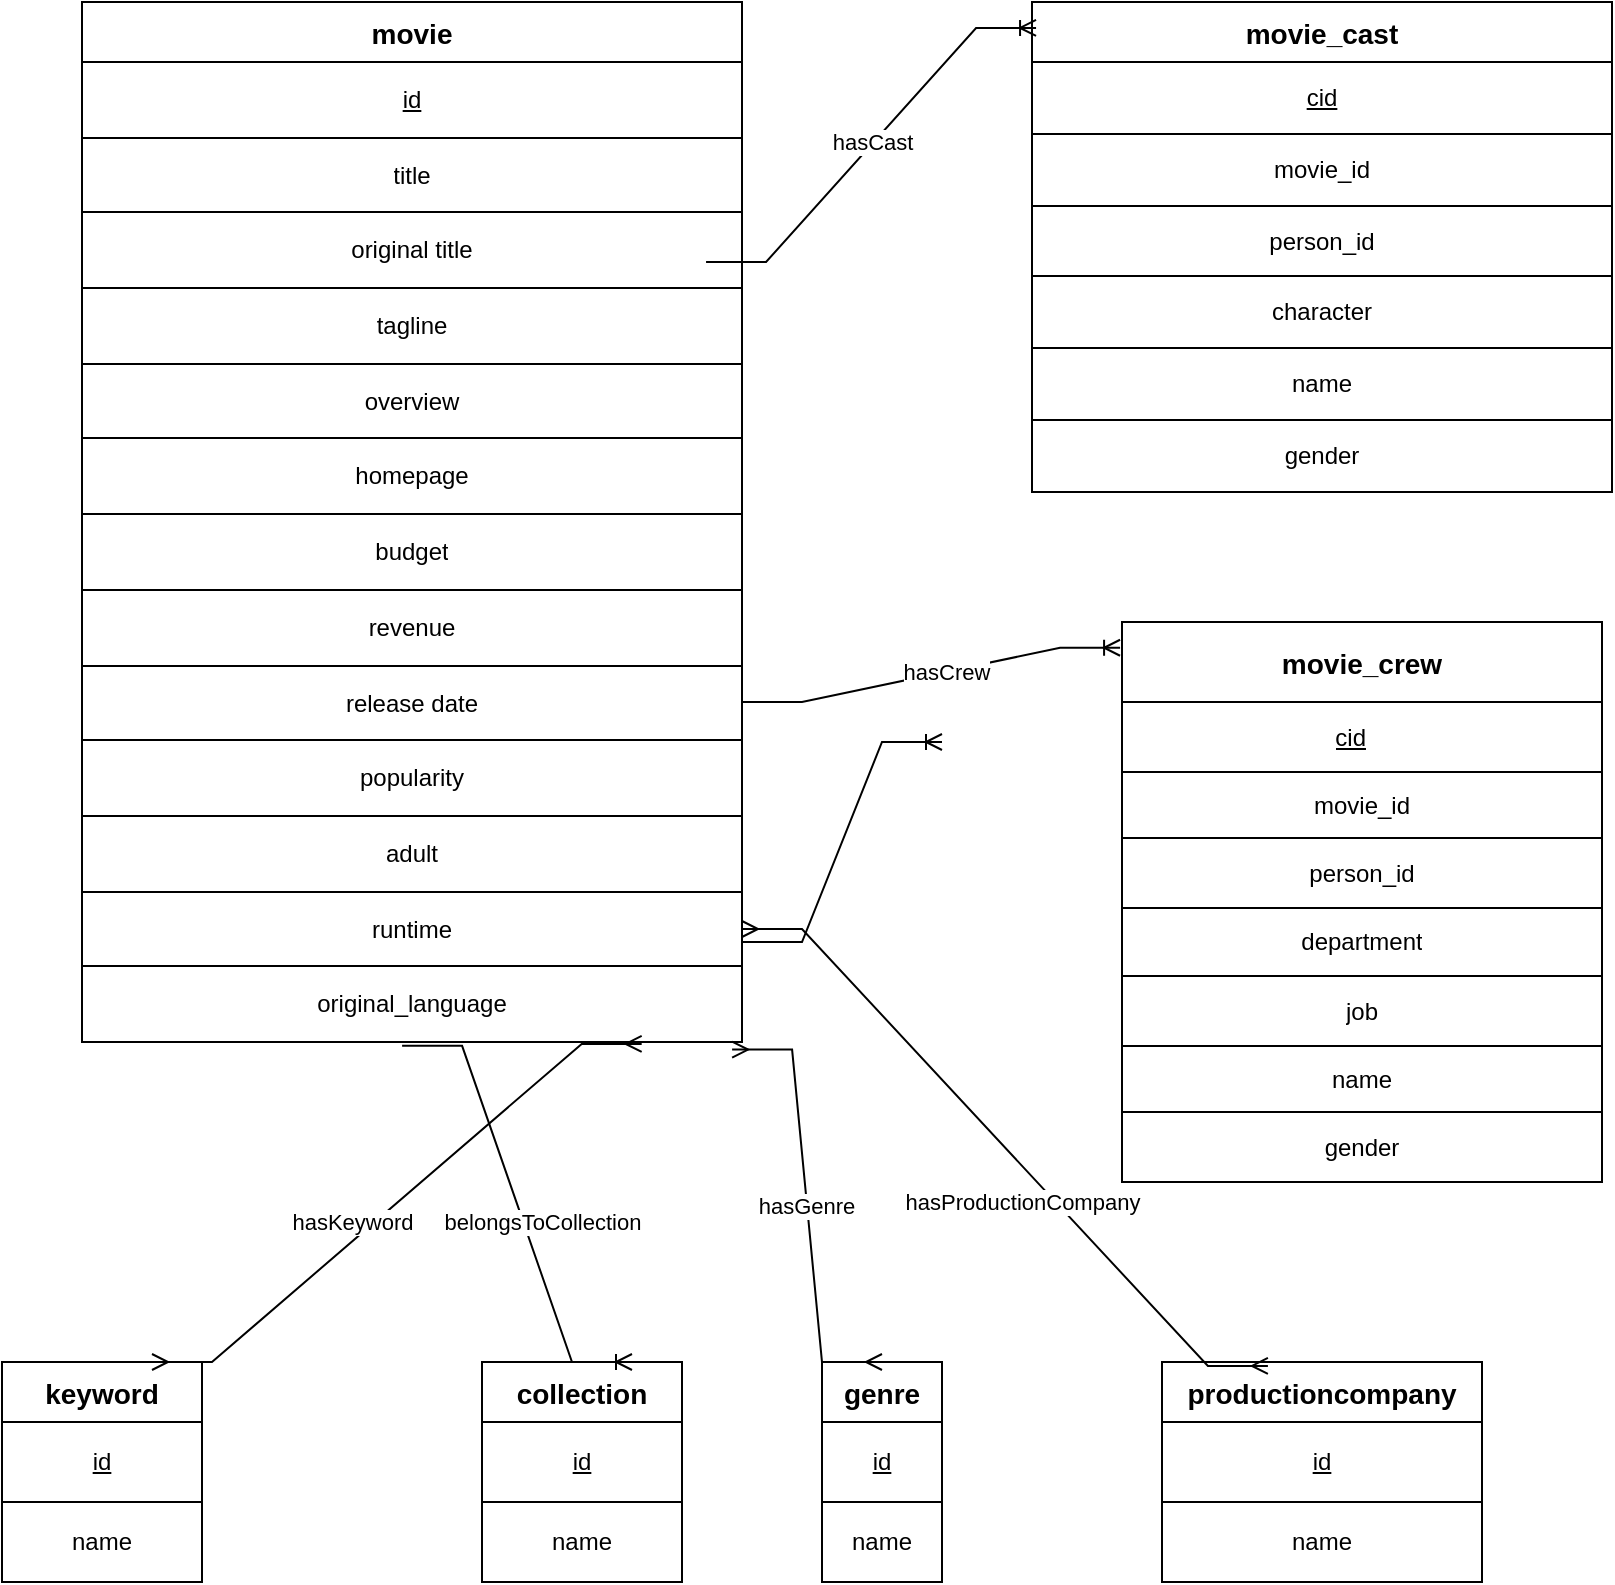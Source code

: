 <mxfile version="24.2.7" type="device">
  <diagram id="R2lEEEUBdFMjLlhIrx00" name="Page-1">
    <mxGraphModel dx="1434" dy="796" grid="1" gridSize="10" guides="1" tooltips="1" connect="1" arrows="1" fold="1" page="1" pageScale="1" pageWidth="850" pageHeight="1100" math="0" shadow="0" extFonts="Permanent Marker^https://fonts.googleapis.com/css?family=Permanent+Marker">
      <root>
        <mxCell id="0" />
        <mxCell id="1" parent="0" />
        <mxCell id="x9qlODBB4SoJiExAGuNC-1" value="movie" style="shape=table;startSize=30;container=1;collapsible=0;childLayout=tableLayout;spacing=0;strokeWidth=1;fontSize=14;top=1;fontStyle=1" vertex="1" parent="1">
          <mxGeometry x="60" y="90" width="330" height="520" as="geometry" />
        </mxCell>
        <mxCell id="x9qlODBB4SoJiExAGuNC-5" value="" style="shape=tableRow;horizontal=0;startSize=0;swimlaneHead=0;swimlaneBody=0;strokeColor=inherit;top=0;left=0;bottom=0;right=0;collapsible=0;dropTarget=0;fillColor=none;points=[[0,0.5],[1,0.5]];portConstraint=eastwest;" vertex="1" parent="x9qlODBB4SoJiExAGuNC-1">
          <mxGeometry y="30" width="330" height="38" as="geometry" />
        </mxCell>
        <mxCell id="x9qlODBB4SoJiExAGuNC-6" value="" style="shape=partialRectangle;html=1;whiteSpace=wrap;connectable=0;strokeColor=inherit;overflow=hidden;fillColor=none;top=0;left=0;bottom=0;right=0;pointerEvents=1;" vertex="1" parent="x9qlODBB4SoJiExAGuNC-5">
          <mxGeometry height="38" as="geometry">
            <mxRectangle height="38" as="alternateBounds" />
          </mxGeometry>
        </mxCell>
        <mxCell id="x9qlODBB4SoJiExAGuNC-7" value="&lt;u&gt;id&lt;/u&gt;" style="shape=partialRectangle;html=1;whiteSpace=wrap;connectable=0;strokeColor=inherit;overflow=hidden;fillColor=none;top=0;left=0;bottom=0;right=0;pointerEvents=1;textShadow=0;" vertex="1" parent="x9qlODBB4SoJiExAGuNC-5">
          <mxGeometry width="330" height="38" as="geometry">
            <mxRectangle width="330" height="38" as="alternateBounds" />
          </mxGeometry>
        </mxCell>
        <mxCell id="x9qlODBB4SoJiExAGuNC-8" value="" style="shape=tableRow;horizontal=0;startSize=0;swimlaneHead=0;swimlaneBody=0;strokeColor=inherit;top=0;left=0;bottom=0;right=0;collapsible=0;dropTarget=0;fillColor=none;points=[[0,0.5],[1,0.5]];portConstraint=eastwest;" vertex="1" parent="x9qlODBB4SoJiExAGuNC-1">
          <mxGeometry y="68" width="330" height="37" as="geometry" />
        </mxCell>
        <mxCell id="x9qlODBB4SoJiExAGuNC-9" value="" style="shape=partialRectangle;html=1;whiteSpace=wrap;connectable=0;strokeColor=inherit;overflow=hidden;fillColor=none;top=0;left=0;bottom=0;right=0;pointerEvents=1;" vertex="1" parent="x9qlODBB4SoJiExAGuNC-8">
          <mxGeometry height="37" as="geometry">
            <mxRectangle height="37" as="alternateBounds" />
          </mxGeometry>
        </mxCell>
        <mxCell id="x9qlODBB4SoJiExAGuNC-10" value="title" style="shape=partialRectangle;html=1;whiteSpace=wrap;connectable=0;strokeColor=inherit;overflow=hidden;fillColor=none;top=0;left=0;bottom=0;right=0;pointerEvents=1;" vertex="1" parent="x9qlODBB4SoJiExAGuNC-8">
          <mxGeometry width="330" height="37" as="geometry">
            <mxRectangle width="330" height="37" as="alternateBounds" />
          </mxGeometry>
        </mxCell>
        <mxCell id="x9qlODBB4SoJiExAGuNC-11" value="" style="shape=tableRow;horizontal=0;startSize=0;swimlaneHead=0;swimlaneBody=0;strokeColor=inherit;top=0;left=0;bottom=0;right=0;collapsible=0;dropTarget=0;fillColor=none;points=[[0,0.5],[1,0.5]];portConstraint=eastwest;" vertex="1" parent="x9qlODBB4SoJiExAGuNC-1">
          <mxGeometry y="105" width="330" height="38" as="geometry" />
        </mxCell>
        <mxCell id="x9qlODBB4SoJiExAGuNC-12" value="" style="shape=partialRectangle;html=1;whiteSpace=wrap;connectable=0;strokeColor=inherit;overflow=hidden;fillColor=none;top=0;left=0;bottom=0;right=0;pointerEvents=1;" vertex="1" parent="x9qlODBB4SoJiExAGuNC-11">
          <mxGeometry height="38" as="geometry">
            <mxRectangle height="38" as="alternateBounds" />
          </mxGeometry>
        </mxCell>
        <mxCell id="x9qlODBB4SoJiExAGuNC-13" value="original title" style="shape=partialRectangle;html=1;whiteSpace=wrap;connectable=0;strokeColor=inherit;overflow=hidden;fillColor=none;top=0;left=0;bottom=0;right=0;pointerEvents=1;" vertex="1" parent="x9qlODBB4SoJiExAGuNC-11">
          <mxGeometry width="330" height="38" as="geometry">
            <mxRectangle width="330" height="38" as="alternateBounds" />
          </mxGeometry>
        </mxCell>
        <mxCell id="x9qlODBB4SoJiExAGuNC-14" value="" style="shape=tableRow;horizontal=0;startSize=0;swimlaneHead=0;swimlaneBody=0;strokeColor=inherit;top=0;left=0;bottom=0;right=0;collapsible=0;dropTarget=0;fillColor=none;points=[[0,0.5],[1,0.5]];portConstraint=eastwest;" vertex="1" parent="x9qlODBB4SoJiExAGuNC-1">
          <mxGeometry y="143" width="330" height="38" as="geometry" />
        </mxCell>
        <mxCell id="x9qlODBB4SoJiExAGuNC-15" value="" style="shape=partialRectangle;html=1;whiteSpace=wrap;connectable=0;strokeColor=inherit;overflow=hidden;fillColor=none;top=0;left=0;bottom=0;right=0;pointerEvents=1;" vertex="1" parent="x9qlODBB4SoJiExAGuNC-14">
          <mxGeometry height="38" as="geometry">
            <mxRectangle height="38" as="alternateBounds" />
          </mxGeometry>
        </mxCell>
        <mxCell id="x9qlODBB4SoJiExAGuNC-16" value="tagline" style="shape=partialRectangle;html=1;whiteSpace=wrap;connectable=0;strokeColor=inherit;overflow=hidden;fillColor=none;top=0;left=0;bottom=0;right=0;pointerEvents=1;" vertex="1" parent="x9qlODBB4SoJiExAGuNC-14">
          <mxGeometry width="330" height="38" as="geometry">
            <mxRectangle width="330" height="38" as="alternateBounds" />
          </mxGeometry>
        </mxCell>
        <mxCell id="x9qlODBB4SoJiExAGuNC-17" value="" style="shape=tableRow;horizontal=0;startSize=0;swimlaneHead=0;swimlaneBody=0;strokeColor=inherit;top=0;left=0;bottom=0;right=0;collapsible=0;dropTarget=0;fillColor=none;points=[[0,0.5],[1,0.5]];portConstraint=eastwest;" vertex="1" parent="x9qlODBB4SoJiExAGuNC-1">
          <mxGeometry y="181" width="330" height="37" as="geometry" />
        </mxCell>
        <mxCell id="x9qlODBB4SoJiExAGuNC-18" value="" style="shape=partialRectangle;html=1;whiteSpace=wrap;connectable=0;strokeColor=inherit;overflow=hidden;fillColor=none;top=0;left=0;bottom=0;right=0;pointerEvents=1;" vertex="1" parent="x9qlODBB4SoJiExAGuNC-17">
          <mxGeometry height="37" as="geometry">
            <mxRectangle height="37" as="alternateBounds" />
          </mxGeometry>
        </mxCell>
        <mxCell id="x9qlODBB4SoJiExAGuNC-19" value="overview" style="shape=partialRectangle;html=1;whiteSpace=wrap;connectable=0;strokeColor=inherit;overflow=hidden;fillColor=none;top=0;left=0;bottom=0;right=0;pointerEvents=1;" vertex="1" parent="x9qlODBB4SoJiExAGuNC-17">
          <mxGeometry width="330" height="37" as="geometry">
            <mxRectangle width="330" height="37" as="alternateBounds" />
          </mxGeometry>
        </mxCell>
        <mxCell id="x9qlODBB4SoJiExAGuNC-20" value="" style="shape=tableRow;horizontal=0;startSize=0;swimlaneHead=0;swimlaneBody=0;strokeColor=inherit;top=0;left=0;bottom=0;right=0;collapsible=0;dropTarget=0;fillColor=none;points=[[0,0.5],[1,0.5]];portConstraint=eastwest;" vertex="1" parent="x9qlODBB4SoJiExAGuNC-1">
          <mxGeometry y="218" width="330" height="38" as="geometry" />
        </mxCell>
        <mxCell id="x9qlODBB4SoJiExAGuNC-21" value="" style="shape=partialRectangle;html=1;whiteSpace=wrap;connectable=0;strokeColor=inherit;overflow=hidden;fillColor=none;top=0;left=0;bottom=0;right=0;pointerEvents=1;" vertex="1" parent="x9qlODBB4SoJiExAGuNC-20">
          <mxGeometry height="38" as="geometry">
            <mxRectangle height="38" as="alternateBounds" />
          </mxGeometry>
        </mxCell>
        <mxCell id="x9qlODBB4SoJiExAGuNC-22" value="homepage" style="shape=partialRectangle;html=1;whiteSpace=wrap;connectable=0;strokeColor=inherit;overflow=hidden;fillColor=none;top=0;left=0;bottom=0;right=0;pointerEvents=1;" vertex="1" parent="x9qlODBB4SoJiExAGuNC-20">
          <mxGeometry width="330" height="38" as="geometry">
            <mxRectangle width="330" height="38" as="alternateBounds" />
          </mxGeometry>
        </mxCell>
        <mxCell id="x9qlODBB4SoJiExAGuNC-23" value="" style="shape=tableRow;horizontal=0;startSize=0;swimlaneHead=0;swimlaneBody=0;strokeColor=inherit;top=0;left=0;bottom=0;right=0;collapsible=0;dropTarget=0;fillColor=none;points=[[0,0.5],[1,0.5]];portConstraint=eastwest;" vertex="1" parent="x9qlODBB4SoJiExAGuNC-1">
          <mxGeometry y="256" width="330" height="38" as="geometry" />
        </mxCell>
        <mxCell id="x9qlODBB4SoJiExAGuNC-24" value="" style="shape=partialRectangle;html=1;whiteSpace=wrap;connectable=0;strokeColor=inherit;overflow=hidden;fillColor=none;top=0;left=0;bottom=0;right=0;pointerEvents=1;" vertex="1" parent="x9qlODBB4SoJiExAGuNC-23">
          <mxGeometry height="38" as="geometry">
            <mxRectangle height="38" as="alternateBounds" />
          </mxGeometry>
        </mxCell>
        <mxCell id="x9qlODBB4SoJiExAGuNC-25" value="budget" style="shape=partialRectangle;html=1;whiteSpace=wrap;connectable=0;strokeColor=inherit;overflow=hidden;fillColor=none;top=0;left=0;bottom=0;right=0;pointerEvents=1;" vertex="1" parent="x9qlODBB4SoJiExAGuNC-23">
          <mxGeometry width="330" height="38" as="geometry">
            <mxRectangle width="330" height="38" as="alternateBounds" />
          </mxGeometry>
        </mxCell>
        <mxCell id="x9qlODBB4SoJiExAGuNC-26" value="" style="shape=tableRow;horizontal=0;startSize=0;swimlaneHead=0;swimlaneBody=0;strokeColor=inherit;top=0;left=0;bottom=0;right=0;collapsible=0;dropTarget=0;fillColor=none;points=[[0,0.5],[1,0.5]];portConstraint=eastwest;" vertex="1" parent="x9qlODBB4SoJiExAGuNC-1">
          <mxGeometry y="294" width="330" height="38" as="geometry" />
        </mxCell>
        <mxCell id="x9qlODBB4SoJiExAGuNC-27" value="" style="shape=partialRectangle;html=1;whiteSpace=wrap;connectable=0;strokeColor=inherit;overflow=hidden;fillColor=none;top=0;left=0;bottom=0;right=0;pointerEvents=1;" vertex="1" parent="x9qlODBB4SoJiExAGuNC-26">
          <mxGeometry height="38" as="geometry">
            <mxRectangle height="38" as="alternateBounds" />
          </mxGeometry>
        </mxCell>
        <mxCell id="x9qlODBB4SoJiExAGuNC-28" value="revenue" style="shape=partialRectangle;html=1;whiteSpace=wrap;connectable=0;strokeColor=inherit;overflow=hidden;fillColor=none;top=0;left=0;bottom=0;right=0;pointerEvents=1;" vertex="1" parent="x9qlODBB4SoJiExAGuNC-26">
          <mxGeometry width="330" height="38" as="geometry">
            <mxRectangle width="330" height="38" as="alternateBounds" />
          </mxGeometry>
        </mxCell>
        <mxCell id="x9qlODBB4SoJiExAGuNC-29" value="" style="shape=tableRow;horizontal=0;startSize=0;swimlaneHead=0;swimlaneBody=0;strokeColor=inherit;top=0;left=0;bottom=0;right=0;collapsible=0;dropTarget=0;fillColor=none;points=[[0,0.5],[1,0.5]];portConstraint=eastwest;" vertex="1" parent="x9qlODBB4SoJiExAGuNC-1">
          <mxGeometry y="332" width="330" height="37" as="geometry" />
        </mxCell>
        <mxCell id="x9qlODBB4SoJiExAGuNC-30" value="" style="shape=partialRectangle;html=1;whiteSpace=wrap;connectable=0;strokeColor=inherit;overflow=hidden;fillColor=none;top=0;left=0;bottom=0;right=0;pointerEvents=1;" vertex="1" parent="x9qlODBB4SoJiExAGuNC-29">
          <mxGeometry height="37" as="geometry">
            <mxRectangle height="37" as="alternateBounds" />
          </mxGeometry>
        </mxCell>
        <mxCell id="x9qlODBB4SoJiExAGuNC-31" value="release date" style="shape=partialRectangle;html=1;whiteSpace=wrap;connectable=0;strokeColor=inherit;overflow=hidden;fillColor=none;top=0;left=0;bottom=0;right=0;pointerEvents=1;" vertex="1" parent="x9qlODBB4SoJiExAGuNC-29">
          <mxGeometry width="330" height="37" as="geometry">
            <mxRectangle width="330" height="37" as="alternateBounds" />
          </mxGeometry>
        </mxCell>
        <mxCell id="x9qlODBB4SoJiExAGuNC-32" value="" style="shape=tableRow;horizontal=0;startSize=0;swimlaneHead=0;swimlaneBody=0;strokeColor=inherit;top=0;left=0;bottom=0;right=0;collapsible=0;dropTarget=0;fillColor=none;points=[[0,0.5],[1,0.5]];portConstraint=eastwest;" vertex="1" parent="x9qlODBB4SoJiExAGuNC-1">
          <mxGeometry y="369" width="330" height="38" as="geometry" />
        </mxCell>
        <mxCell id="x9qlODBB4SoJiExAGuNC-33" value="" style="shape=partialRectangle;html=1;whiteSpace=wrap;connectable=0;strokeColor=inherit;overflow=hidden;fillColor=none;top=0;left=0;bottom=0;right=0;pointerEvents=1;" vertex="1" parent="x9qlODBB4SoJiExAGuNC-32">
          <mxGeometry height="38" as="geometry">
            <mxRectangle height="38" as="alternateBounds" />
          </mxGeometry>
        </mxCell>
        <mxCell id="x9qlODBB4SoJiExAGuNC-34" value="popularity" style="shape=partialRectangle;html=1;whiteSpace=wrap;connectable=0;strokeColor=inherit;overflow=hidden;fillColor=none;top=0;left=0;bottom=0;right=0;pointerEvents=1;" vertex="1" parent="x9qlODBB4SoJiExAGuNC-32">
          <mxGeometry width="330" height="38" as="geometry">
            <mxRectangle width="330" height="38" as="alternateBounds" />
          </mxGeometry>
        </mxCell>
        <mxCell id="x9qlODBB4SoJiExAGuNC-35" value="" style="shape=tableRow;horizontal=0;startSize=0;swimlaneHead=0;swimlaneBody=0;strokeColor=inherit;top=0;left=0;bottom=0;right=0;collapsible=0;dropTarget=0;fillColor=none;points=[[0,0.5],[1,0.5]];portConstraint=eastwest;" vertex="1" parent="x9qlODBB4SoJiExAGuNC-1">
          <mxGeometry y="407" width="330" height="38" as="geometry" />
        </mxCell>
        <mxCell id="x9qlODBB4SoJiExAGuNC-36" value="" style="shape=partialRectangle;html=1;whiteSpace=wrap;connectable=0;strokeColor=inherit;overflow=hidden;fillColor=none;top=0;left=0;bottom=0;right=0;pointerEvents=1;" vertex="1" parent="x9qlODBB4SoJiExAGuNC-35">
          <mxGeometry height="38" as="geometry">
            <mxRectangle height="38" as="alternateBounds" />
          </mxGeometry>
        </mxCell>
        <mxCell id="x9qlODBB4SoJiExAGuNC-37" value="adult" style="shape=partialRectangle;html=1;whiteSpace=wrap;connectable=0;strokeColor=inherit;overflow=hidden;fillColor=none;top=0;left=0;bottom=0;right=0;pointerEvents=1;" vertex="1" parent="x9qlODBB4SoJiExAGuNC-35">
          <mxGeometry width="330" height="38" as="geometry">
            <mxRectangle width="330" height="38" as="alternateBounds" />
          </mxGeometry>
        </mxCell>
        <mxCell id="x9qlODBB4SoJiExAGuNC-38" value="" style="shape=tableRow;horizontal=0;startSize=0;swimlaneHead=0;swimlaneBody=0;strokeColor=inherit;top=0;left=0;bottom=0;right=0;collapsible=0;dropTarget=0;fillColor=none;points=[[0,0.5],[1,0.5]];portConstraint=eastwest;" vertex="1" parent="x9qlODBB4SoJiExAGuNC-1">
          <mxGeometry y="445" width="330" height="37" as="geometry" />
        </mxCell>
        <mxCell id="x9qlODBB4SoJiExAGuNC-39" value="" style="shape=partialRectangle;html=1;whiteSpace=wrap;connectable=0;strokeColor=inherit;overflow=hidden;fillColor=none;top=0;left=0;bottom=0;right=0;pointerEvents=1;" vertex="1" parent="x9qlODBB4SoJiExAGuNC-38">
          <mxGeometry height="37" as="geometry">
            <mxRectangle height="37" as="alternateBounds" />
          </mxGeometry>
        </mxCell>
        <mxCell id="x9qlODBB4SoJiExAGuNC-40" value="runtime" style="shape=partialRectangle;html=1;whiteSpace=wrap;connectable=0;strokeColor=inherit;overflow=hidden;fillColor=none;top=0;left=0;bottom=0;right=0;pointerEvents=1;" vertex="1" parent="x9qlODBB4SoJiExAGuNC-38">
          <mxGeometry width="330" height="37" as="geometry">
            <mxRectangle width="330" height="37" as="alternateBounds" />
          </mxGeometry>
        </mxCell>
        <mxCell id="x9qlODBB4SoJiExAGuNC-41" value="" style="shape=tableRow;horizontal=0;startSize=0;swimlaneHead=0;swimlaneBody=0;strokeColor=inherit;top=0;left=0;bottom=0;right=0;collapsible=0;dropTarget=0;fillColor=none;points=[[0,0.5],[1,0.5]];portConstraint=eastwest;" vertex="1" parent="x9qlODBB4SoJiExAGuNC-1">
          <mxGeometry y="482" width="330" height="38" as="geometry" />
        </mxCell>
        <mxCell id="x9qlODBB4SoJiExAGuNC-42" value="" style="shape=partialRectangle;html=1;whiteSpace=wrap;connectable=0;strokeColor=inherit;overflow=hidden;fillColor=none;top=0;left=0;bottom=0;right=0;pointerEvents=1;" vertex="1" parent="x9qlODBB4SoJiExAGuNC-41">
          <mxGeometry height="38" as="geometry">
            <mxRectangle height="38" as="alternateBounds" />
          </mxGeometry>
        </mxCell>
        <mxCell id="x9qlODBB4SoJiExAGuNC-43" value="original_language" style="shape=partialRectangle;html=1;whiteSpace=wrap;connectable=0;strokeColor=inherit;overflow=hidden;fillColor=none;top=0;left=0;bottom=0;right=0;pointerEvents=1;" vertex="1" parent="x9qlODBB4SoJiExAGuNC-41">
          <mxGeometry width="330" height="38" as="geometry">
            <mxRectangle width="330" height="38" as="alternateBounds" />
          </mxGeometry>
        </mxCell>
        <mxCell id="x9qlODBB4SoJiExAGuNC-44" value="movie_cast" style="shape=table;startSize=30;container=1;collapsible=0;childLayout=tableLayout;fontStyle=1;fontSize=14;" vertex="1" parent="1">
          <mxGeometry x="535" y="90" width="290" height="245" as="geometry" />
        </mxCell>
        <mxCell id="x9qlODBB4SoJiExAGuNC-48" value="" style="shape=tableRow;horizontal=0;startSize=0;swimlaneHead=0;swimlaneBody=0;strokeColor=inherit;top=0;left=0;bottom=0;right=0;collapsible=0;dropTarget=0;fillColor=none;points=[[0,0.5],[1,0.5]];portConstraint=eastwest;" vertex="1" parent="x9qlODBB4SoJiExAGuNC-44">
          <mxGeometry y="30" width="290" height="36" as="geometry" />
        </mxCell>
        <mxCell id="x9qlODBB4SoJiExAGuNC-49" value="" style="shape=partialRectangle;html=1;whiteSpace=wrap;connectable=0;strokeColor=inherit;overflow=hidden;fillColor=none;top=0;left=0;bottom=0;right=0;pointerEvents=1;" vertex="1" parent="x9qlODBB4SoJiExAGuNC-48">
          <mxGeometry height="36" as="geometry">
            <mxRectangle height="36" as="alternateBounds" />
          </mxGeometry>
        </mxCell>
        <mxCell id="x9qlODBB4SoJiExAGuNC-50" value="&lt;u&gt;cid&lt;/u&gt;" style="shape=partialRectangle;html=1;whiteSpace=wrap;connectable=0;strokeColor=inherit;overflow=hidden;fillColor=none;top=0;left=0;bottom=0;right=0;pointerEvents=1;" vertex="1" parent="x9qlODBB4SoJiExAGuNC-48">
          <mxGeometry width="290" height="36" as="geometry">
            <mxRectangle width="290" height="36" as="alternateBounds" />
          </mxGeometry>
        </mxCell>
        <mxCell id="x9qlODBB4SoJiExAGuNC-51" value="" style="shape=tableRow;horizontal=0;startSize=0;swimlaneHead=0;swimlaneBody=0;strokeColor=inherit;top=0;left=0;bottom=0;right=0;collapsible=0;dropTarget=0;fillColor=none;points=[[0,0.5],[1,0.5]];portConstraint=eastwest;" vertex="1" parent="x9qlODBB4SoJiExAGuNC-44">
          <mxGeometry y="66" width="290" height="36" as="geometry" />
        </mxCell>
        <mxCell id="x9qlODBB4SoJiExAGuNC-52" value="" style="shape=partialRectangle;html=1;whiteSpace=wrap;connectable=0;strokeColor=inherit;overflow=hidden;fillColor=none;top=0;left=0;bottom=0;right=0;pointerEvents=1;" vertex="1" parent="x9qlODBB4SoJiExAGuNC-51">
          <mxGeometry height="36" as="geometry">
            <mxRectangle height="36" as="alternateBounds" />
          </mxGeometry>
        </mxCell>
        <mxCell id="x9qlODBB4SoJiExAGuNC-53" value="movie_id" style="shape=partialRectangle;html=1;whiteSpace=wrap;connectable=0;strokeColor=inherit;overflow=hidden;fillColor=none;top=0;left=0;bottom=0;right=0;pointerEvents=1;" vertex="1" parent="x9qlODBB4SoJiExAGuNC-51">
          <mxGeometry width="290" height="36" as="geometry">
            <mxRectangle width="290" height="36" as="alternateBounds" />
          </mxGeometry>
        </mxCell>
        <mxCell id="x9qlODBB4SoJiExAGuNC-54" value="" style="shape=tableRow;horizontal=0;startSize=0;swimlaneHead=0;swimlaneBody=0;strokeColor=inherit;top=0;left=0;bottom=0;right=0;collapsible=0;dropTarget=0;fillColor=none;points=[[0,0.5],[1,0.5]];portConstraint=eastwest;" vertex="1" parent="x9qlODBB4SoJiExAGuNC-44">
          <mxGeometry y="102" width="290" height="35" as="geometry" />
        </mxCell>
        <mxCell id="x9qlODBB4SoJiExAGuNC-55" value="" style="shape=partialRectangle;html=1;whiteSpace=wrap;connectable=0;strokeColor=inherit;overflow=hidden;fillColor=none;top=0;left=0;bottom=0;right=0;pointerEvents=1;" vertex="1" parent="x9qlODBB4SoJiExAGuNC-54">
          <mxGeometry height="35" as="geometry">
            <mxRectangle height="35" as="alternateBounds" />
          </mxGeometry>
        </mxCell>
        <mxCell id="x9qlODBB4SoJiExAGuNC-56" value="person_id" style="shape=partialRectangle;html=1;whiteSpace=wrap;connectable=0;strokeColor=inherit;overflow=hidden;fillColor=none;top=0;left=0;bottom=0;right=0;pointerEvents=1;" vertex="1" parent="x9qlODBB4SoJiExAGuNC-54">
          <mxGeometry width="290" height="35" as="geometry">
            <mxRectangle width="290" height="35" as="alternateBounds" />
          </mxGeometry>
        </mxCell>
        <mxCell id="x9qlODBB4SoJiExAGuNC-57" value="" style="shape=tableRow;horizontal=0;startSize=0;swimlaneHead=0;swimlaneBody=0;strokeColor=inherit;top=0;left=0;bottom=0;right=0;collapsible=0;dropTarget=0;fillColor=none;points=[[0,0.5],[1,0.5]];portConstraint=eastwest;" vertex="1" parent="x9qlODBB4SoJiExAGuNC-44">
          <mxGeometry y="137" width="290" height="36" as="geometry" />
        </mxCell>
        <mxCell id="x9qlODBB4SoJiExAGuNC-58" value="" style="shape=partialRectangle;html=1;whiteSpace=wrap;connectable=0;strokeColor=inherit;overflow=hidden;fillColor=none;top=0;left=0;bottom=0;right=0;pointerEvents=1;" vertex="1" parent="x9qlODBB4SoJiExAGuNC-57">
          <mxGeometry height="36" as="geometry">
            <mxRectangle height="36" as="alternateBounds" />
          </mxGeometry>
        </mxCell>
        <mxCell id="x9qlODBB4SoJiExAGuNC-59" value="character" style="shape=partialRectangle;html=1;whiteSpace=wrap;connectable=0;strokeColor=inherit;overflow=hidden;fillColor=none;top=0;left=0;bottom=0;right=0;pointerEvents=1;" vertex="1" parent="x9qlODBB4SoJiExAGuNC-57">
          <mxGeometry width="290" height="36" as="geometry">
            <mxRectangle width="290" height="36" as="alternateBounds" />
          </mxGeometry>
        </mxCell>
        <mxCell id="x9qlODBB4SoJiExAGuNC-60" value="" style="shape=tableRow;horizontal=0;startSize=0;swimlaneHead=0;swimlaneBody=0;strokeColor=inherit;top=0;left=0;bottom=0;right=0;collapsible=0;dropTarget=0;fillColor=none;points=[[0,0.5],[1,0.5]];portConstraint=eastwest;" vertex="1" parent="x9qlODBB4SoJiExAGuNC-44">
          <mxGeometry y="173" width="290" height="36" as="geometry" />
        </mxCell>
        <mxCell id="x9qlODBB4SoJiExAGuNC-61" value="" style="shape=partialRectangle;html=1;whiteSpace=wrap;connectable=0;strokeColor=inherit;overflow=hidden;fillColor=none;top=0;left=0;bottom=0;right=0;pointerEvents=1;" vertex="1" parent="x9qlODBB4SoJiExAGuNC-60">
          <mxGeometry height="36" as="geometry">
            <mxRectangle height="36" as="alternateBounds" />
          </mxGeometry>
        </mxCell>
        <mxCell id="x9qlODBB4SoJiExAGuNC-62" value="name" style="shape=partialRectangle;html=1;whiteSpace=wrap;connectable=0;strokeColor=inherit;overflow=hidden;fillColor=none;top=0;left=0;bottom=0;right=0;pointerEvents=1;" vertex="1" parent="x9qlODBB4SoJiExAGuNC-60">
          <mxGeometry width="290" height="36" as="geometry">
            <mxRectangle width="290" height="36" as="alternateBounds" />
          </mxGeometry>
        </mxCell>
        <mxCell id="x9qlODBB4SoJiExAGuNC-63" value="" style="shape=tableRow;horizontal=0;startSize=0;swimlaneHead=0;swimlaneBody=0;strokeColor=inherit;top=0;left=0;bottom=0;right=0;collapsible=0;dropTarget=0;fillColor=none;points=[[0,0.5],[1,0.5]];portConstraint=eastwest;" vertex="1" parent="x9qlODBB4SoJiExAGuNC-44">
          <mxGeometry y="209" width="290" height="36" as="geometry" />
        </mxCell>
        <mxCell id="x9qlODBB4SoJiExAGuNC-64" value="" style="shape=partialRectangle;html=1;whiteSpace=wrap;connectable=0;strokeColor=inherit;overflow=hidden;fillColor=none;top=0;left=0;bottom=0;right=0;pointerEvents=1;" vertex="1" parent="x9qlODBB4SoJiExAGuNC-63">
          <mxGeometry height="36" as="geometry">
            <mxRectangle height="36" as="alternateBounds" />
          </mxGeometry>
        </mxCell>
        <mxCell id="x9qlODBB4SoJiExAGuNC-65" value="gender" style="shape=partialRectangle;html=1;whiteSpace=wrap;connectable=0;strokeColor=inherit;overflow=hidden;fillColor=none;top=0;left=0;bottom=0;right=0;pointerEvents=1;" vertex="1" parent="x9qlODBB4SoJiExAGuNC-63">
          <mxGeometry width="290" height="36" as="geometry">
            <mxRectangle width="290" height="36" as="alternateBounds" />
          </mxGeometry>
        </mxCell>
        <mxCell id="x9qlODBB4SoJiExAGuNC-66" value="movie_crew" style="shape=table;startSize=40;container=1;collapsible=0;childLayout=tableLayout;fontStyle=1;fontSize=14;" vertex="1" parent="1">
          <mxGeometry x="580" y="400" width="240" height="280" as="geometry" />
        </mxCell>
        <mxCell id="x9qlODBB4SoJiExAGuNC-70" value="" style="shape=tableRow;horizontal=0;startSize=0;swimlaneHead=0;swimlaneBody=0;strokeColor=inherit;top=0;left=0;bottom=0;right=0;collapsible=0;dropTarget=0;fillColor=none;points=[[0,0.5],[1,0.5]];portConstraint=eastwest;" vertex="1" parent="x9qlODBB4SoJiExAGuNC-66">
          <mxGeometry y="40" width="240" height="35" as="geometry" />
        </mxCell>
        <mxCell id="x9qlODBB4SoJiExAGuNC-71" value="" style="shape=partialRectangle;html=1;whiteSpace=wrap;connectable=0;strokeColor=inherit;overflow=hidden;fillColor=none;top=0;left=0;bottom=0;right=0;pointerEvents=1;" vertex="1" parent="x9qlODBB4SoJiExAGuNC-70">
          <mxGeometry height="35" as="geometry">
            <mxRectangle height="35" as="alternateBounds" />
          </mxGeometry>
        </mxCell>
        <mxCell id="x9qlODBB4SoJiExAGuNC-72" value="&lt;u&gt;cid&lt;span style=&quot;white-space: pre;&quot;&gt;&#x9;&lt;/span&gt;&lt;/u&gt;" style="shape=partialRectangle;html=1;whiteSpace=wrap;connectable=0;strokeColor=inherit;overflow=hidden;fillColor=none;top=0;left=0;bottom=0;right=0;pointerEvents=1;" vertex="1" parent="x9qlODBB4SoJiExAGuNC-70">
          <mxGeometry width="240" height="35" as="geometry">
            <mxRectangle width="240" height="35" as="alternateBounds" />
          </mxGeometry>
        </mxCell>
        <mxCell id="x9qlODBB4SoJiExAGuNC-73" value="" style="shape=tableRow;horizontal=0;startSize=0;swimlaneHead=0;swimlaneBody=0;strokeColor=inherit;top=0;left=0;bottom=0;right=0;collapsible=0;dropTarget=0;fillColor=none;points=[[0,0.5],[1,0.5]];portConstraint=eastwest;" vertex="1" parent="x9qlODBB4SoJiExAGuNC-66">
          <mxGeometry y="75" width="240" height="33" as="geometry" />
        </mxCell>
        <mxCell id="x9qlODBB4SoJiExAGuNC-74" value="" style="shape=partialRectangle;html=1;whiteSpace=wrap;connectable=0;strokeColor=inherit;overflow=hidden;fillColor=none;top=0;left=0;bottom=0;right=0;pointerEvents=1;" vertex="1" parent="x9qlODBB4SoJiExAGuNC-73">
          <mxGeometry height="33" as="geometry">
            <mxRectangle height="33" as="alternateBounds" />
          </mxGeometry>
        </mxCell>
        <mxCell id="x9qlODBB4SoJiExAGuNC-75" value="movie_id" style="shape=partialRectangle;html=1;whiteSpace=wrap;connectable=0;strokeColor=inherit;overflow=hidden;fillColor=none;top=0;left=0;bottom=0;right=0;pointerEvents=1;" vertex="1" parent="x9qlODBB4SoJiExAGuNC-73">
          <mxGeometry width="240" height="33" as="geometry">
            <mxRectangle width="240" height="33" as="alternateBounds" />
          </mxGeometry>
        </mxCell>
        <mxCell id="x9qlODBB4SoJiExAGuNC-76" value="" style="shape=tableRow;horizontal=0;startSize=0;swimlaneHead=0;swimlaneBody=0;strokeColor=inherit;top=0;left=0;bottom=0;right=0;collapsible=0;dropTarget=0;fillColor=none;points=[[0,0.5],[1,0.5]];portConstraint=eastwest;" vertex="1" parent="x9qlODBB4SoJiExAGuNC-66">
          <mxGeometry y="108" width="240" height="35" as="geometry" />
        </mxCell>
        <mxCell id="x9qlODBB4SoJiExAGuNC-77" value="" style="shape=partialRectangle;html=1;whiteSpace=wrap;connectable=0;strokeColor=inherit;overflow=hidden;fillColor=none;top=0;left=0;bottom=0;right=0;pointerEvents=1;" vertex="1" parent="x9qlODBB4SoJiExAGuNC-76">
          <mxGeometry height="35" as="geometry">
            <mxRectangle height="35" as="alternateBounds" />
          </mxGeometry>
        </mxCell>
        <mxCell id="x9qlODBB4SoJiExAGuNC-78" value="person_id" style="shape=partialRectangle;html=1;whiteSpace=wrap;connectable=0;strokeColor=inherit;overflow=hidden;fillColor=none;top=0;left=0;bottom=0;right=0;pointerEvents=1;" vertex="1" parent="x9qlODBB4SoJiExAGuNC-76">
          <mxGeometry width="240" height="35" as="geometry">
            <mxRectangle width="240" height="35" as="alternateBounds" />
          </mxGeometry>
        </mxCell>
        <mxCell id="x9qlODBB4SoJiExAGuNC-79" value="" style="shape=tableRow;horizontal=0;startSize=0;swimlaneHead=0;swimlaneBody=0;strokeColor=inherit;top=0;left=0;bottom=0;right=0;collapsible=0;dropTarget=0;fillColor=none;points=[[0,0.5],[1,0.5]];portConstraint=eastwest;" vertex="1" parent="x9qlODBB4SoJiExAGuNC-66">
          <mxGeometry y="143" width="240" height="34" as="geometry" />
        </mxCell>
        <mxCell id="x9qlODBB4SoJiExAGuNC-80" value="" style="shape=partialRectangle;html=1;whiteSpace=wrap;connectable=0;strokeColor=inherit;overflow=hidden;fillColor=none;top=0;left=0;bottom=0;right=0;pointerEvents=1;" vertex="1" parent="x9qlODBB4SoJiExAGuNC-79">
          <mxGeometry height="34" as="geometry">
            <mxRectangle height="34" as="alternateBounds" />
          </mxGeometry>
        </mxCell>
        <mxCell id="x9qlODBB4SoJiExAGuNC-81" value="department" style="shape=partialRectangle;html=1;whiteSpace=wrap;connectable=0;strokeColor=inherit;overflow=hidden;fillColor=none;top=0;left=0;bottom=0;right=0;pointerEvents=1;" vertex="1" parent="x9qlODBB4SoJiExAGuNC-79">
          <mxGeometry width="240" height="34" as="geometry">
            <mxRectangle width="240" height="34" as="alternateBounds" />
          </mxGeometry>
        </mxCell>
        <mxCell id="x9qlODBB4SoJiExAGuNC-82" value="" style="shape=tableRow;horizontal=0;startSize=0;swimlaneHead=0;swimlaneBody=0;strokeColor=inherit;top=0;left=0;bottom=0;right=0;collapsible=0;dropTarget=0;fillColor=none;points=[[0,0.5],[1,0.5]];portConstraint=eastwest;" vertex="1" parent="x9qlODBB4SoJiExAGuNC-66">
          <mxGeometry y="177" width="240" height="35" as="geometry" />
        </mxCell>
        <mxCell id="x9qlODBB4SoJiExAGuNC-83" value="" style="shape=partialRectangle;html=1;whiteSpace=wrap;connectable=0;strokeColor=inherit;overflow=hidden;fillColor=none;top=0;left=0;bottom=0;right=0;pointerEvents=1;" vertex="1" parent="x9qlODBB4SoJiExAGuNC-82">
          <mxGeometry height="35" as="geometry">
            <mxRectangle height="35" as="alternateBounds" />
          </mxGeometry>
        </mxCell>
        <mxCell id="x9qlODBB4SoJiExAGuNC-84" value="job" style="shape=partialRectangle;html=1;whiteSpace=wrap;connectable=0;strokeColor=inherit;overflow=hidden;fillColor=none;top=0;left=0;bottom=0;right=0;pointerEvents=1;" vertex="1" parent="x9qlODBB4SoJiExAGuNC-82">
          <mxGeometry width="240" height="35" as="geometry">
            <mxRectangle width="240" height="35" as="alternateBounds" />
          </mxGeometry>
        </mxCell>
        <mxCell id="x9qlODBB4SoJiExAGuNC-85" value="" style="shape=tableRow;horizontal=0;startSize=0;swimlaneHead=0;swimlaneBody=0;strokeColor=inherit;top=0;left=0;bottom=0;right=0;collapsible=0;dropTarget=0;fillColor=none;points=[[0,0.5],[1,0.5]];portConstraint=eastwest;" vertex="1" parent="x9qlODBB4SoJiExAGuNC-66">
          <mxGeometry y="212" width="240" height="33" as="geometry" />
        </mxCell>
        <mxCell id="x9qlODBB4SoJiExAGuNC-86" value="" style="shape=partialRectangle;html=1;whiteSpace=wrap;connectable=0;strokeColor=inherit;overflow=hidden;fillColor=none;top=0;left=0;bottom=0;right=0;pointerEvents=1;" vertex="1" parent="x9qlODBB4SoJiExAGuNC-85">
          <mxGeometry height="33" as="geometry">
            <mxRectangle height="33" as="alternateBounds" />
          </mxGeometry>
        </mxCell>
        <mxCell id="x9qlODBB4SoJiExAGuNC-87" value="name" style="shape=partialRectangle;html=1;whiteSpace=wrap;connectable=0;strokeColor=inherit;overflow=hidden;fillColor=none;top=0;left=0;bottom=0;right=0;pointerEvents=1;" vertex="1" parent="x9qlODBB4SoJiExAGuNC-85">
          <mxGeometry width="240" height="33" as="geometry">
            <mxRectangle width="240" height="33" as="alternateBounds" />
          </mxGeometry>
        </mxCell>
        <mxCell id="x9qlODBB4SoJiExAGuNC-88" value="" style="shape=tableRow;horizontal=0;startSize=0;swimlaneHead=0;swimlaneBody=0;strokeColor=inherit;top=0;left=0;bottom=0;right=0;collapsible=0;dropTarget=0;fillColor=none;points=[[0,0.5],[1,0.5]];portConstraint=eastwest;" vertex="1" parent="x9qlODBB4SoJiExAGuNC-66">
          <mxGeometry y="245" width="240" height="35" as="geometry" />
        </mxCell>
        <mxCell id="x9qlODBB4SoJiExAGuNC-89" value="" style="shape=partialRectangle;html=1;whiteSpace=wrap;connectable=0;strokeColor=inherit;overflow=hidden;fillColor=none;top=0;left=0;bottom=0;right=0;pointerEvents=1;" vertex="1" parent="x9qlODBB4SoJiExAGuNC-88">
          <mxGeometry height="35" as="geometry">
            <mxRectangle height="35" as="alternateBounds" />
          </mxGeometry>
        </mxCell>
        <mxCell id="x9qlODBB4SoJiExAGuNC-90" value="gender" style="shape=partialRectangle;html=1;whiteSpace=wrap;connectable=0;strokeColor=inherit;overflow=hidden;fillColor=none;top=0;left=0;bottom=0;right=0;pointerEvents=1;" vertex="1" parent="x9qlODBB4SoJiExAGuNC-88">
          <mxGeometry width="240" height="35" as="geometry">
            <mxRectangle width="240" height="35" as="alternateBounds" />
          </mxGeometry>
        </mxCell>
        <mxCell id="x9qlODBB4SoJiExAGuNC-91" value="keyword" style="shape=table;startSize=30;container=1;collapsible=0;childLayout=tableLayout;fontStyle=1;fontSize=14;" vertex="1" parent="1">
          <mxGeometry x="20" y="770" width="100" height="110" as="geometry" />
        </mxCell>
        <mxCell id="x9qlODBB4SoJiExAGuNC-92" value="" style="shape=tableRow;horizontal=0;startSize=0;swimlaneHead=0;swimlaneBody=0;strokeColor=inherit;top=0;left=0;bottom=0;right=0;collapsible=0;dropTarget=0;fillColor=none;points=[[0,0.5],[1,0.5]];portConstraint=eastwest;" vertex="1" parent="x9qlODBB4SoJiExAGuNC-91">
          <mxGeometry y="30" width="100" height="40" as="geometry" />
        </mxCell>
        <mxCell id="x9qlODBB4SoJiExAGuNC-93" value="&lt;u&gt;id&lt;/u&gt;" style="shape=partialRectangle;html=1;whiteSpace=wrap;connectable=0;strokeColor=inherit;overflow=hidden;fillColor=none;top=0;left=0;bottom=0;right=0;pointerEvents=1;" vertex="1" parent="x9qlODBB4SoJiExAGuNC-92">
          <mxGeometry width="100" height="40" as="geometry">
            <mxRectangle width="100" height="40" as="alternateBounds" />
          </mxGeometry>
        </mxCell>
        <mxCell id="x9qlODBB4SoJiExAGuNC-94" value="" style="shape=tableRow;horizontal=0;startSize=0;swimlaneHead=0;swimlaneBody=0;strokeColor=inherit;top=0;left=0;bottom=0;right=0;collapsible=0;dropTarget=0;fillColor=none;points=[[0,0.5],[1,0.5]];portConstraint=eastwest;" vertex="1" parent="x9qlODBB4SoJiExAGuNC-91">
          <mxGeometry y="70" width="100" height="40" as="geometry" />
        </mxCell>
        <mxCell id="x9qlODBB4SoJiExAGuNC-95" value="name" style="shape=partialRectangle;html=1;whiteSpace=wrap;connectable=0;strokeColor=inherit;overflow=hidden;fillColor=none;top=0;left=0;bottom=0;right=0;pointerEvents=1;" vertex="1" parent="x9qlODBB4SoJiExAGuNC-94">
          <mxGeometry width="100" height="40" as="geometry">
            <mxRectangle width="100" height="40" as="alternateBounds" />
          </mxGeometry>
        </mxCell>
        <mxCell id="x9qlODBB4SoJiExAGuNC-96" value="genre" style="shape=table;startSize=30;container=1;collapsible=0;childLayout=tableLayout;fontSize=14;fontStyle=1" vertex="1" parent="1">
          <mxGeometry x="430" y="770" width="60" height="110" as="geometry" />
        </mxCell>
        <mxCell id="x9qlODBB4SoJiExAGuNC-97" value="" style="shape=tableRow;horizontal=0;startSize=0;swimlaneHead=0;swimlaneBody=0;strokeColor=inherit;top=0;left=0;bottom=0;right=0;collapsible=0;dropTarget=0;fillColor=none;points=[[0,0.5],[1,0.5]];portConstraint=eastwest;" vertex="1" parent="x9qlODBB4SoJiExAGuNC-96">
          <mxGeometry y="30" width="60" height="40" as="geometry" />
        </mxCell>
        <mxCell id="x9qlODBB4SoJiExAGuNC-98" value="&lt;u&gt;id&lt;/u&gt;" style="shape=partialRectangle;html=1;whiteSpace=wrap;connectable=0;strokeColor=inherit;overflow=hidden;fillColor=none;top=0;left=0;bottom=0;right=0;pointerEvents=1;" vertex="1" parent="x9qlODBB4SoJiExAGuNC-97">
          <mxGeometry width="60" height="40" as="geometry">
            <mxRectangle width="60" height="40" as="alternateBounds" />
          </mxGeometry>
        </mxCell>
        <mxCell id="x9qlODBB4SoJiExAGuNC-99" value="" style="shape=tableRow;horizontal=0;startSize=0;swimlaneHead=0;swimlaneBody=0;strokeColor=inherit;top=0;left=0;bottom=0;right=0;collapsible=0;dropTarget=0;fillColor=none;points=[[0,0.5],[1,0.5]];portConstraint=eastwest;" vertex="1" parent="x9qlODBB4SoJiExAGuNC-96">
          <mxGeometry y="70" width="60" height="40" as="geometry" />
        </mxCell>
        <mxCell id="x9qlODBB4SoJiExAGuNC-100" value="name" style="shape=partialRectangle;html=1;whiteSpace=wrap;connectable=0;strokeColor=inherit;overflow=hidden;fillColor=none;top=0;left=0;bottom=0;right=0;pointerEvents=1;" vertex="1" parent="x9qlODBB4SoJiExAGuNC-99">
          <mxGeometry width="60" height="40" as="geometry">
            <mxRectangle width="60" height="40" as="alternateBounds" />
          </mxGeometry>
        </mxCell>
        <mxCell id="x9qlODBB4SoJiExAGuNC-101" value="productioncompany" style="shape=table;startSize=30;container=1;collapsible=0;childLayout=tableLayout;fontSize=14;fontStyle=1" vertex="1" parent="1">
          <mxGeometry x="600" y="770" width="160" height="110" as="geometry" />
        </mxCell>
        <mxCell id="x9qlODBB4SoJiExAGuNC-102" value="" style="shape=tableRow;horizontal=0;startSize=0;swimlaneHead=0;swimlaneBody=0;strokeColor=inherit;top=0;left=0;bottom=0;right=0;collapsible=0;dropTarget=0;fillColor=none;points=[[0,0.5],[1,0.5]];portConstraint=eastwest;" vertex="1" parent="x9qlODBB4SoJiExAGuNC-101">
          <mxGeometry y="30" width="160" height="40" as="geometry" />
        </mxCell>
        <mxCell id="x9qlODBB4SoJiExAGuNC-103" value="&lt;u&gt;id&lt;/u&gt;" style="shape=partialRectangle;html=1;whiteSpace=wrap;connectable=0;strokeColor=inherit;overflow=hidden;fillColor=none;top=0;left=0;bottom=0;right=0;pointerEvents=1;" vertex="1" parent="x9qlODBB4SoJiExAGuNC-102">
          <mxGeometry width="160" height="40" as="geometry">
            <mxRectangle width="160" height="40" as="alternateBounds" />
          </mxGeometry>
        </mxCell>
        <mxCell id="x9qlODBB4SoJiExAGuNC-104" value="" style="shape=tableRow;horizontal=0;startSize=0;swimlaneHead=0;swimlaneBody=0;strokeColor=inherit;top=0;left=0;bottom=0;right=0;collapsible=0;dropTarget=0;fillColor=none;points=[[0,0.5],[1,0.5]];portConstraint=eastwest;" vertex="1" parent="x9qlODBB4SoJiExAGuNC-101">
          <mxGeometry y="70" width="160" height="40" as="geometry" />
        </mxCell>
        <mxCell id="x9qlODBB4SoJiExAGuNC-105" value="name" style="shape=partialRectangle;html=1;whiteSpace=wrap;connectable=0;strokeColor=inherit;overflow=hidden;fillColor=none;top=0;left=0;bottom=0;right=0;pointerEvents=1;" vertex="1" parent="x9qlODBB4SoJiExAGuNC-104">
          <mxGeometry width="160" height="40" as="geometry">
            <mxRectangle width="160" height="40" as="alternateBounds" />
          </mxGeometry>
        </mxCell>
        <mxCell id="x9qlODBB4SoJiExAGuNC-106" value="collection" style="shape=table;startSize=30;container=1;collapsible=0;childLayout=tableLayout;fontStyle=1;fontSize=14;" vertex="1" parent="1">
          <mxGeometry x="260" y="770" width="100" height="110" as="geometry" />
        </mxCell>
        <mxCell id="x9qlODBB4SoJiExAGuNC-107" value="" style="shape=tableRow;horizontal=0;startSize=0;swimlaneHead=0;swimlaneBody=0;strokeColor=inherit;top=0;left=0;bottom=0;right=0;collapsible=0;dropTarget=0;fillColor=none;points=[[0,0.5],[1,0.5]];portConstraint=eastwest;" vertex="1" parent="x9qlODBB4SoJiExAGuNC-106">
          <mxGeometry y="30" width="100" height="40" as="geometry" />
        </mxCell>
        <mxCell id="x9qlODBB4SoJiExAGuNC-108" value="&lt;u&gt;id&lt;/u&gt;" style="shape=partialRectangle;html=1;whiteSpace=wrap;connectable=0;strokeColor=inherit;overflow=hidden;fillColor=none;top=0;left=0;bottom=0;right=0;pointerEvents=1;" vertex="1" parent="x9qlODBB4SoJiExAGuNC-107">
          <mxGeometry width="100" height="40" as="geometry">
            <mxRectangle width="100" height="40" as="alternateBounds" />
          </mxGeometry>
        </mxCell>
        <mxCell id="x9qlODBB4SoJiExAGuNC-109" value="" style="shape=tableRow;horizontal=0;startSize=0;swimlaneHead=0;swimlaneBody=0;strokeColor=inherit;top=0;left=0;bottom=0;right=0;collapsible=0;dropTarget=0;fillColor=none;points=[[0,0.5],[1,0.5]];portConstraint=eastwest;" vertex="1" parent="x9qlODBB4SoJiExAGuNC-106">
          <mxGeometry y="70" width="100" height="40" as="geometry" />
        </mxCell>
        <mxCell id="x9qlODBB4SoJiExAGuNC-110" value="name" style="shape=partialRectangle;html=1;whiteSpace=wrap;connectable=0;strokeColor=inherit;overflow=hidden;fillColor=none;top=0;left=0;bottom=0;right=0;pointerEvents=1;" vertex="1" parent="x9qlODBB4SoJiExAGuNC-109">
          <mxGeometry width="100" height="40" as="geometry">
            <mxRectangle width="100" height="40" as="alternateBounds" />
          </mxGeometry>
        </mxCell>
        <mxCell id="x9qlODBB4SoJiExAGuNC-114" value="" style="edgeStyle=entityRelationEdgeStyle;fontSize=12;html=1;endArrow=ERoneToMany;rounded=0;entryX=0.007;entryY=0.053;entryDx=0;entryDy=0;entryPerimeter=0;" edge="1" parent="1" target="x9qlODBB4SoJiExAGuNC-44">
          <mxGeometry width="100" height="100" relative="1" as="geometry">
            <mxPoint x="372.03" y="220" as="sourcePoint" />
            <mxPoint x="500" y="120" as="targetPoint" />
            <Array as="points">
              <mxPoint x="462.03" y="160" />
            </Array>
          </mxGeometry>
        </mxCell>
        <mxCell id="x9qlODBB4SoJiExAGuNC-122" value="hasCast" style="edgeLabel;html=1;align=center;verticalAlign=middle;resizable=0;points=[];" vertex="1" connectable="0" parent="x9qlODBB4SoJiExAGuNC-114">
          <mxGeometry x="0.01" y="1" relative="1" as="geometry">
            <mxPoint as="offset" />
          </mxGeometry>
        </mxCell>
        <mxCell id="x9qlODBB4SoJiExAGuNC-115" value="" style="edgeStyle=entityRelationEdgeStyle;fontSize=12;html=1;endArrow=ERoneToMany;rounded=0;" edge="1" parent="1" target="x9qlODBB4SoJiExAGuNC-67">
          <mxGeometry width="100" height="100" relative="1" as="geometry">
            <mxPoint x="390" y="560" as="sourcePoint" />
            <mxPoint x="490" y="460" as="targetPoint" />
          </mxGeometry>
        </mxCell>
        <mxCell id="x9qlODBB4SoJiExAGuNC-116" value="" style="edgeStyle=entityRelationEdgeStyle;fontSize=12;html=1;endArrow=ERmany;startArrow=ERmany;rounded=0;exitX=0.848;exitY=1.025;exitDx=0;exitDy=0;exitPerimeter=0;entryX=0.75;entryY=0;entryDx=0;entryDy=0;" edge="1" parent="1" source="x9qlODBB4SoJiExAGuNC-41" target="x9qlODBB4SoJiExAGuNC-91">
          <mxGeometry width="100" height="100" relative="1" as="geometry">
            <mxPoint x="370" y="730" as="sourcePoint" />
            <mxPoint x="480" y="710" as="targetPoint" />
            <Array as="points">
              <mxPoint x="240" y="690" />
            </Array>
          </mxGeometry>
        </mxCell>
        <mxCell id="x9qlODBB4SoJiExAGuNC-124" value="hasKeyword" style="edgeLabel;html=1;align=center;verticalAlign=middle;resizable=0;points=[];" vertex="1" connectable="0" parent="x9qlODBB4SoJiExAGuNC-116">
          <mxGeometry x="-0.006" relative="1" as="geometry">
            <mxPoint x="-23" y="10" as="offset" />
          </mxGeometry>
        </mxCell>
        <mxCell id="x9qlODBB4SoJiExAGuNC-117" value="" style="edgeStyle=entityRelationEdgeStyle;fontSize=12;html=1;endArrow=ERmany;startArrow=ERmany;rounded=0;entryX=0.985;entryY=1.1;entryDx=0;entryDy=0;entryPerimeter=0;exitX=0.5;exitY=0;exitDx=0;exitDy=0;" edge="1" parent="1" source="x9qlODBB4SoJiExAGuNC-96" target="x9qlODBB4SoJiExAGuNC-41">
          <mxGeometry width="100" height="100" relative="1" as="geometry">
            <mxPoint x="310" y="780" as="sourcePoint" />
            <mxPoint x="410" y="680" as="targetPoint" />
          </mxGeometry>
        </mxCell>
        <mxCell id="x9qlODBB4SoJiExAGuNC-125" value="hasGenre" style="edgeLabel;html=1;align=center;verticalAlign=middle;resizable=0;points=[];" vertex="1" connectable="0" parent="x9qlODBB4SoJiExAGuNC-117">
          <mxGeometry x="0.0" y="2" relative="1" as="geometry">
            <mxPoint x="1" as="offset" />
          </mxGeometry>
        </mxCell>
        <mxCell id="x9qlODBB4SoJiExAGuNC-118" value="" style="edgeStyle=entityRelationEdgeStyle;fontSize=12;html=1;endArrow=ERmany;startArrow=ERmany;rounded=0;entryX=0.331;entryY=0.018;entryDx=0;entryDy=0;entryPerimeter=0;" edge="1" parent="1" source="x9qlODBB4SoJiExAGuNC-38" target="x9qlODBB4SoJiExAGuNC-101">
          <mxGeometry width="100" height="100" relative="1" as="geometry">
            <mxPoint x="397" y="590" as="sourcePoint" />
            <mxPoint x="610" y="831" as="targetPoint" />
          </mxGeometry>
        </mxCell>
        <mxCell id="x9qlODBB4SoJiExAGuNC-126" value="hasProductionCompany" style="edgeLabel;html=1;align=center;verticalAlign=middle;resizable=0;points=[];" vertex="1" connectable="0" parent="x9qlODBB4SoJiExAGuNC-118">
          <mxGeometry x="0.067" y="-4" relative="1" as="geometry">
            <mxPoint x="3" y="16" as="offset" />
          </mxGeometry>
        </mxCell>
        <mxCell id="x9qlODBB4SoJiExAGuNC-119" value="" style="edgeStyle=entityRelationEdgeStyle;fontSize=12;html=1;endArrow=ERoneToMany;rounded=0;entryX=0.75;entryY=0;entryDx=0;entryDy=0;exitX=0.485;exitY=1.05;exitDx=0;exitDy=0;exitPerimeter=0;" edge="1" parent="1" source="x9qlODBB4SoJiExAGuNC-41" target="x9qlODBB4SoJiExAGuNC-106">
          <mxGeometry width="100" height="100" relative="1" as="geometry">
            <mxPoint x="250" y="860" as="sourcePoint" />
            <mxPoint x="350" y="760" as="targetPoint" />
            <Array as="points">
              <mxPoint x="40" y="840" />
              <mxPoint y="840" />
            </Array>
          </mxGeometry>
        </mxCell>
        <mxCell id="x9qlODBB4SoJiExAGuNC-127" value="belongsToCollection" style="edgeLabel;html=1;align=center;verticalAlign=middle;resizable=0;points=[];" vertex="1" connectable="0" parent="x9qlODBB4SoJiExAGuNC-119">
          <mxGeometry x="0.082" y="-1" relative="1" as="geometry">
            <mxPoint x="10" as="offset" />
          </mxGeometry>
        </mxCell>
        <mxCell id="x9qlODBB4SoJiExAGuNC-120" value="" style="edgeStyle=entityRelationEdgeStyle;fontSize=12;html=1;endArrow=ERoneToMany;rounded=0;entryX=-0.004;entryY=0.046;entryDx=0;entryDy=0;entryPerimeter=0;" edge="1" parent="1" target="x9qlODBB4SoJiExAGuNC-66">
          <mxGeometry width="100" height="100" relative="1" as="geometry">
            <mxPoint x="390" y="440" as="sourcePoint" />
            <mxPoint x="490" y="340" as="targetPoint" />
          </mxGeometry>
        </mxCell>
        <mxCell id="x9qlODBB4SoJiExAGuNC-123" value="hasCrew" style="edgeLabel;html=1;align=center;verticalAlign=middle;resizable=0;points=[];" vertex="1" connectable="0" parent="x9qlODBB4SoJiExAGuNC-120">
          <mxGeometry x="0.079" relative="1" as="geometry">
            <mxPoint as="offset" />
          </mxGeometry>
        </mxCell>
      </root>
    </mxGraphModel>
  </diagram>
</mxfile>
